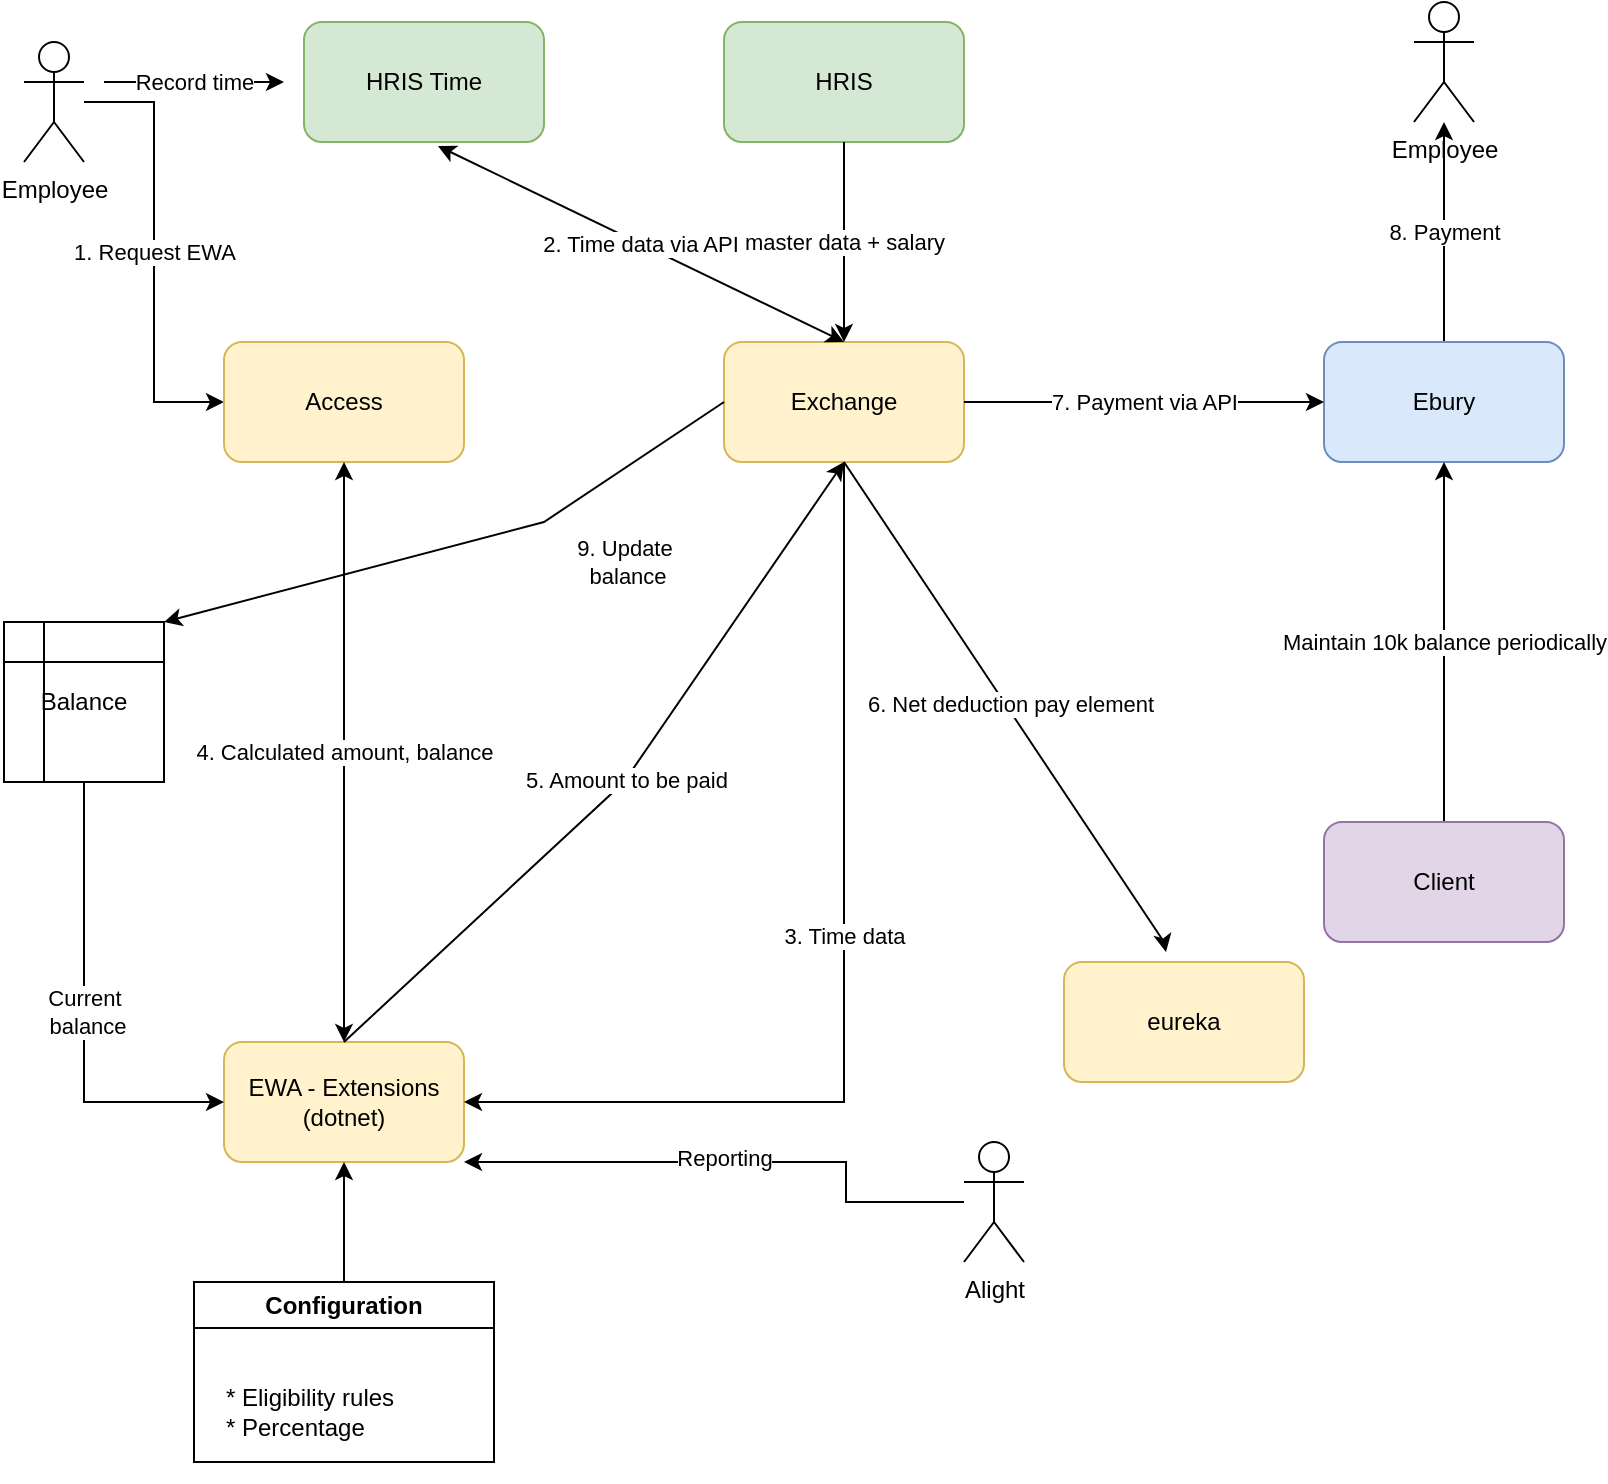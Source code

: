 <mxfile version="21.3.2" type="github">
  <diagram name="Page-1" id="FU6AjaFklKDUhlcggamq">
    <mxGraphModel dx="2074" dy="1156" grid="1" gridSize="10" guides="1" tooltips="1" connect="1" arrows="1" fold="1" page="1" pageScale="1" pageWidth="827" pageHeight="1169" math="0" shadow="0">
      <root>
        <mxCell id="0" />
        <mxCell id="1" parent="0" />
        <mxCell id="cauac3whc7XUVocsvtXP-2" value="1. Request EWA" style="edgeStyle=orthogonalEdgeStyle;rounded=0;orthogonalLoop=1;jettySize=auto;html=1;entryX=0;entryY=0.5;entryDx=0;entryDy=0;" parent="1" source="_hTMtGXzIrgqlZ__GWQi-1" target="_hTMtGXzIrgqlZ__GWQi-2" edge="1">
          <mxGeometry relative="1" as="geometry" />
        </mxCell>
        <mxCell id="_hTMtGXzIrgqlZ__GWQi-1" value="Employee&lt;br&gt;" style="shape=umlActor;verticalLabelPosition=bottom;verticalAlign=top;html=1;outlineConnect=0;" parent="1" vertex="1">
          <mxGeometry x="30" y="20" width="30" height="60" as="geometry" />
        </mxCell>
        <mxCell id="_hTMtGXzIrgqlZ__GWQi-2" value="Access" style="rounded=1;whiteSpace=wrap;html=1;fillColor=#fff2cc;strokeColor=#d6b656;" parent="1" vertex="1">
          <mxGeometry x="130" y="170" width="120" height="60" as="geometry" />
        </mxCell>
        <mxCell id="_hTMtGXzIrgqlZ__GWQi-3" value="Exchange" style="rounded=1;whiteSpace=wrap;html=1;fillColor=#fff2cc;strokeColor=#d6b656;" parent="1" vertex="1">
          <mxGeometry x="380" y="170" width="120" height="60" as="geometry" />
        </mxCell>
        <mxCell id="_hTMtGXzIrgqlZ__GWQi-4" value="HRIS" style="rounded=1;whiteSpace=wrap;html=1;fillColor=#d5e8d4;strokeColor=#82b366;" parent="1" vertex="1">
          <mxGeometry x="380" y="10" width="120" height="60" as="geometry" />
        </mxCell>
        <mxCell id="_hTMtGXzIrgqlZ__GWQi-5" value="EWA - Extensions (dotnet)" style="rounded=1;whiteSpace=wrap;html=1;fillColor=#fff2cc;strokeColor=#d6b656;" parent="1" vertex="1">
          <mxGeometry x="130" y="520" width="120" height="60" as="geometry" />
        </mxCell>
        <mxCell id="_hTMtGXzIrgqlZ__GWQi-17" value="8. Payment" style="edgeStyle=orthogonalEdgeStyle;rounded=0;orthogonalLoop=1;jettySize=auto;html=1;exitX=0.5;exitY=0;exitDx=0;exitDy=0;" parent="1" source="_hTMtGXzIrgqlZ__GWQi-6" target="_hTMtGXzIrgqlZ__GWQi-10" edge="1">
          <mxGeometry relative="1" as="geometry" />
        </mxCell>
        <mxCell id="_hTMtGXzIrgqlZ__GWQi-6" value="Ebury" style="rounded=1;whiteSpace=wrap;html=1;fillColor=#dae8fc;strokeColor=#6c8ebf;" parent="1" vertex="1">
          <mxGeometry x="680" y="170" width="120" height="60" as="geometry" />
        </mxCell>
        <mxCell id="_hTMtGXzIrgqlZ__GWQi-7" value="eureka" style="rounded=1;whiteSpace=wrap;html=1;fillColor=#fff2cc;strokeColor=#d6b656;" parent="1" vertex="1">
          <mxGeometry x="550" y="480" width="120" height="60" as="geometry" />
        </mxCell>
        <mxCell id="_hTMtGXzIrgqlZ__GWQi-8" value="7. Payment via API" style="endArrow=classic;html=1;rounded=0;exitX=1;exitY=0.5;exitDx=0;exitDy=0;entryX=0;entryY=0.5;entryDx=0;entryDy=0;" parent="1" source="_hTMtGXzIrgqlZ__GWQi-3" target="_hTMtGXzIrgqlZ__GWQi-6" edge="1">
          <mxGeometry width="50" height="50" relative="1" as="geometry">
            <mxPoint x="630" y="240" as="sourcePoint" />
            <mxPoint x="680" y="190" as="targetPoint" />
            <mxPoint as="offset" />
          </mxGeometry>
        </mxCell>
        <mxCell id="_hTMtGXzIrgqlZ__GWQi-10" value="Employee&lt;br&gt;" style="shape=umlActor;verticalLabelPosition=bottom;verticalAlign=top;html=1;outlineConnect=0;" parent="1" vertex="1">
          <mxGeometry x="725" width="30" height="60" as="geometry" />
        </mxCell>
        <mxCell id="_hTMtGXzIrgqlZ__GWQi-11" value="" style="endArrow=classic;html=1;rounded=0;exitX=0.5;exitY=1;exitDx=0;exitDy=0;entryX=0.425;entryY=-0.083;entryDx=0;entryDy=0;entryPerimeter=0;" parent="1" source="_hTMtGXzIrgqlZ__GWQi-3" target="_hTMtGXzIrgqlZ__GWQi-7" edge="1">
          <mxGeometry width="50" height="50" relative="1" as="geometry">
            <mxPoint x="390" y="410" as="sourcePoint" />
            <mxPoint x="440" y="360" as="targetPoint" />
            <Array as="points">
              <mxPoint x="600" y="470" />
            </Array>
          </mxGeometry>
        </mxCell>
        <mxCell id="_hTMtGXzIrgqlZ__GWQi-18" value="6. Net deduction pay element" style="edgeLabel;html=1;align=center;verticalAlign=middle;resizable=0;points=[];" parent="_hTMtGXzIrgqlZ__GWQi-11" vertex="1" connectable="0">
          <mxGeometry x="-0.006" y="2" relative="1" as="geometry">
            <mxPoint as="offset" />
          </mxGeometry>
        </mxCell>
        <mxCell id="_hTMtGXzIrgqlZ__GWQi-12" value="master data + salary" style="endArrow=classic;html=1;rounded=0;exitX=0.5;exitY=1;exitDx=0;exitDy=0;entryX=0.5;entryY=0;entryDx=0;entryDy=0;" parent="1" source="_hTMtGXzIrgqlZ__GWQi-4" target="_hTMtGXzIrgqlZ__GWQi-3" edge="1">
          <mxGeometry width="50" height="50" relative="1" as="geometry">
            <mxPoint x="390" y="410" as="sourcePoint" />
            <mxPoint x="440" y="360" as="targetPoint" />
          </mxGeometry>
        </mxCell>
        <mxCell id="_hTMtGXzIrgqlZ__GWQi-15" value="Maintain 10k balance periodically" style="edgeStyle=orthogonalEdgeStyle;rounded=0;orthogonalLoop=1;jettySize=auto;html=1;exitX=0.5;exitY=0;exitDx=0;exitDy=0;entryX=0.5;entryY=1;entryDx=0;entryDy=0;" parent="1" source="_hTMtGXzIrgqlZ__GWQi-13" target="_hTMtGXzIrgqlZ__GWQi-6" edge="1">
          <mxGeometry relative="1" as="geometry" />
        </mxCell>
        <mxCell id="_hTMtGXzIrgqlZ__GWQi-13" value="Client" style="rounded=1;whiteSpace=wrap;html=1;fillColor=#e1d5e7;strokeColor=#9673a6;" parent="1" vertex="1">
          <mxGeometry x="680" y="410" width="120" height="60" as="geometry" />
        </mxCell>
        <mxCell id="_hTMtGXzIrgqlZ__GWQi-19" value="HRIS Time" style="rounded=1;whiteSpace=wrap;html=1;fillColor=#d5e8d4;strokeColor=#82b366;" parent="1" vertex="1">
          <mxGeometry x="170" y="10" width="120" height="60" as="geometry" />
        </mxCell>
        <mxCell id="_hTMtGXzIrgqlZ__GWQi-20" value="2. Time data via API" style="endArrow=classic;startArrow=classic;html=1;rounded=0;exitX=0.558;exitY=1.033;exitDx=0;exitDy=0;exitPerimeter=0;entryX=0.5;entryY=0;entryDx=0;entryDy=0;" parent="1" source="_hTMtGXzIrgqlZ__GWQi-19" target="_hTMtGXzIrgqlZ__GWQi-3" edge="1">
          <mxGeometry width="50" height="50" relative="1" as="geometry">
            <mxPoint x="390" y="410" as="sourcePoint" />
            <mxPoint x="440" y="360" as="targetPoint" />
          </mxGeometry>
        </mxCell>
        <mxCell id="_hTMtGXzIrgqlZ__GWQi-21" value="4. Calculated amount, balance" style="endArrow=classic;startArrow=classic;html=1;rounded=0;entryX=0.5;entryY=1;entryDx=0;entryDy=0;" parent="1" target="_hTMtGXzIrgqlZ__GWQi-2" edge="1">
          <mxGeometry width="50" height="50" relative="1" as="geometry">
            <mxPoint x="190" y="520" as="sourcePoint" />
            <mxPoint x="160" y="230" as="targetPoint" />
            <mxPoint as="offset" />
          </mxGeometry>
        </mxCell>
        <mxCell id="_hTMtGXzIrgqlZ__GWQi-28" value="5. Amount to be paid" style="endArrow=classic;html=1;rounded=0;exitX=0.5;exitY=0;exitDx=0;exitDy=0;entryX=0.5;entryY=1;entryDx=0;entryDy=0;" parent="1" source="_hTMtGXzIrgqlZ__GWQi-5" target="_hTMtGXzIrgqlZ__GWQi-3" edge="1">
          <mxGeometry width="50" height="50" relative="1" as="geometry">
            <mxPoint x="390" y="410" as="sourcePoint" />
            <mxPoint x="440" y="360" as="targetPoint" />
            <Array as="points">
              <mxPoint x="330" y="390" />
            </Array>
          </mxGeometry>
        </mxCell>
        <mxCell id="cauac3whc7XUVocsvtXP-8" style="edgeStyle=orthogonalEdgeStyle;rounded=0;orthogonalLoop=1;jettySize=auto;html=1;exitX=0.5;exitY=0;exitDx=0;exitDy=0;entryX=0.5;entryY=1;entryDx=0;entryDy=0;" parent="1" source="_hTMtGXzIrgqlZ__GWQi-29" target="_hTMtGXzIrgqlZ__GWQi-5" edge="1">
          <mxGeometry relative="1" as="geometry" />
        </mxCell>
        <mxCell id="_hTMtGXzIrgqlZ__GWQi-29" value="Configuration" style="swimlane;whiteSpace=wrap;html=1;" parent="1" vertex="1">
          <mxGeometry x="115" y="640" width="150" height="90" as="geometry" />
        </mxCell>
        <mxCell id="cauac3whc7XUVocsvtXP-6" value="* Eligibility rules&lt;br&gt;* Percentage" style="text;strokeColor=none;fillColor=none;align=left;verticalAlign=middle;spacingLeft=4;spacingRight=4;overflow=hidden;points=[[0,0.5],[1,0.5]];portConstraint=eastwest;rotatable=0;whiteSpace=wrap;html=1;" parent="_hTMtGXzIrgqlZ__GWQi-29" vertex="1">
          <mxGeometry x="10" y="30" width="140" height="70" as="geometry" />
        </mxCell>
        <mxCell id="cauac3whc7XUVocsvtXP-7" value="" style="endArrow=classic;html=1;rounded=0;exitX=0.5;exitY=1;exitDx=0;exitDy=0;entryX=1;entryY=0.5;entryDx=0;entryDy=0;" parent="1" source="_hTMtGXzIrgqlZ__GWQi-3" target="_hTMtGXzIrgqlZ__GWQi-5" edge="1">
          <mxGeometry width="50" height="50" relative="1" as="geometry">
            <mxPoint x="390" y="410" as="sourcePoint" />
            <mxPoint x="430" y="550" as="targetPoint" />
            <Array as="points">
              <mxPoint x="440" y="550" />
            </Array>
          </mxGeometry>
        </mxCell>
        <mxCell id="cauac3whc7XUVocsvtXP-9" value="3. Time data" style="edgeLabel;html=1;align=center;verticalAlign=middle;resizable=0;points=[];" parent="cauac3whc7XUVocsvtXP-7" vertex="1" connectable="0">
          <mxGeometry x="-0.071" relative="1" as="geometry">
            <mxPoint as="offset" />
          </mxGeometry>
        </mxCell>
        <mxCell id="cauac3whc7XUVocsvtXP-12" value="Current&lt;br&gt;&amp;nbsp;balance" style="edgeStyle=orthogonalEdgeStyle;rounded=0;orthogonalLoop=1;jettySize=auto;html=1;exitX=0.5;exitY=1;exitDx=0;exitDy=0;entryX=0;entryY=0.5;entryDx=0;entryDy=0;" parent="1" source="cauac3whc7XUVocsvtXP-10" target="_hTMtGXzIrgqlZ__GWQi-5" edge="1">
          <mxGeometry relative="1" as="geometry">
            <mxPoint as="offset" />
          </mxGeometry>
        </mxCell>
        <mxCell id="cauac3whc7XUVocsvtXP-10" value="Balance" style="shape=internalStorage;whiteSpace=wrap;html=1;backgroundOutline=1;" parent="1" vertex="1">
          <mxGeometry x="20" y="310" width="80" height="80" as="geometry" />
        </mxCell>
        <mxCell id="cauac3whc7XUVocsvtXP-13" value="9. Update&lt;br&gt;&amp;nbsp;balance" style="endArrow=classic;html=1;rounded=0;exitX=0;exitY=0.5;exitDx=0;exitDy=0;entryX=1;entryY=0;entryDx=0;entryDy=0;" parent="1" source="_hTMtGXzIrgqlZ__GWQi-3" target="cauac3whc7XUVocsvtXP-10" edge="1">
          <mxGeometry x="-0.435" y="39" width="50" height="50" relative="1" as="geometry">
            <mxPoint x="390" y="410" as="sourcePoint" />
            <mxPoint x="440" y="360" as="targetPoint" />
            <Array as="points">
              <mxPoint x="290" y="260" />
            </Array>
            <mxPoint as="offset" />
          </mxGeometry>
        </mxCell>
        <mxCell id="cauac3whc7XUVocsvtXP-18" value="Record time" style="endArrow=classic;html=1;rounded=0;" parent="1" edge="1">
          <mxGeometry width="50" height="50" relative="1" as="geometry">
            <mxPoint x="70" y="40" as="sourcePoint" />
            <mxPoint x="160" y="40" as="targetPoint" />
          </mxGeometry>
        </mxCell>
        <mxCell id="cauac3whc7XUVocsvtXP-21" value="" style="edgeStyle=orthogonalEdgeStyle;rounded=0;orthogonalLoop=1;jettySize=auto;html=1;entryX=1;entryY=1;entryDx=0;entryDy=0;" parent="1" source="cauac3whc7XUVocsvtXP-19" target="_hTMtGXzIrgqlZ__GWQi-5" edge="1">
          <mxGeometry relative="1" as="geometry">
            <mxPoint x="380" y="730" as="targetPoint" />
            <Array as="points">
              <mxPoint x="441" y="600" />
              <mxPoint x="441" y="580" />
            </Array>
          </mxGeometry>
        </mxCell>
        <mxCell id="cauac3whc7XUVocsvtXP-23" value="Reporting" style="edgeLabel;html=1;align=center;verticalAlign=middle;resizable=0;points=[];" parent="cauac3whc7XUVocsvtXP-21" vertex="1" connectable="0">
          <mxGeometry x="0.037" y="-2" relative="1" as="geometry">
            <mxPoint as="offset" />
          </mxGeometry>
        </mxCell>
        <mxCell id="cauac3whc7XUVocsvtXP-19" value="Alight" style="shape=umlActor;verticalLabelPosition=bottom;verticalAlign=top;html=1;outlineConnect=0;" parent="1" vertex="1">
          <mxGeometry x="500" y="570" width="30" height="60" as="geometry" />
        </mxCell>
      </root>
    </mxGraphModel>
  </diagram>
</mxfile>
